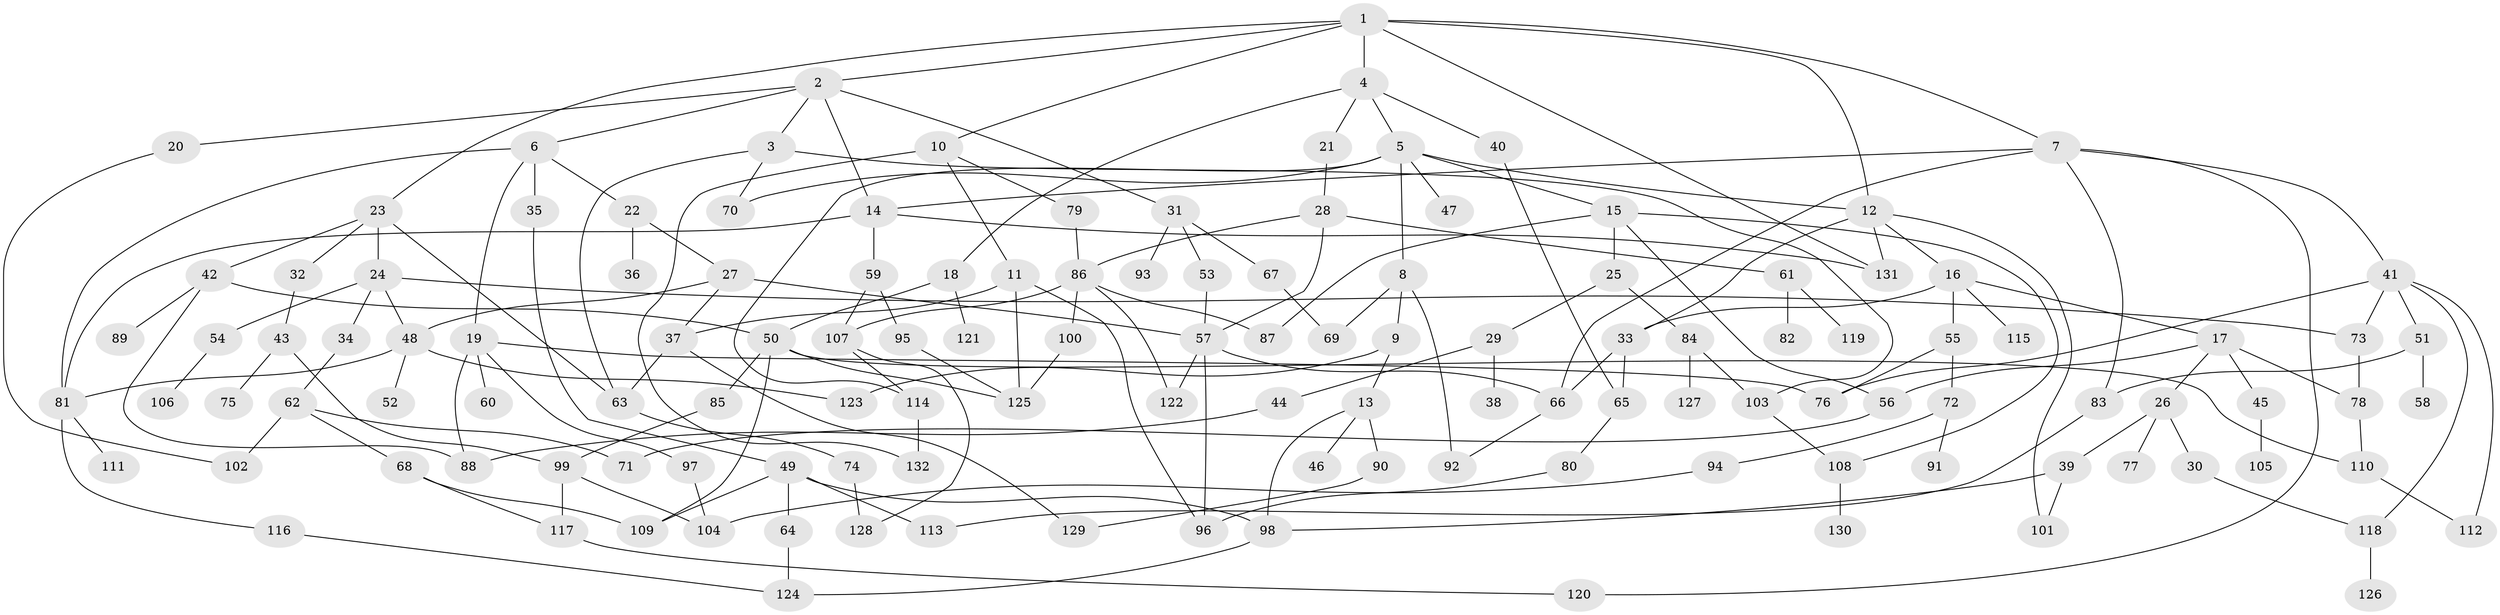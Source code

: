 // coarse degree distribution, {11: 0.010638297872340425, 5: 0.10638297872340426, 4: 0.20212765957446807, 6: 0.05319148936170213, 3: 0.2553191489361702, 2: 0.23404255319148937, 1: 0.1276595744680851, 7: 0.010638297872340425}
// Generated by graph-tools (version 1.1) at 2025/48/03/04/25 22:48:44]
// undirected, 132 vertices, 193 edges
graph export_dot {
  node [color=gray90,style=filled];
  1;
  2;
  3;
  4;
  5;
  6;
  7;
  8;
  9;
  10;
  11;
  12;
  13;
  14;
  15;
  16;
  17;
  18;
  19;
  20;
  21;
  22;
  23;
  24;
  25;
  26;
  27;
  28;
  29;
  30;
  31;
  32;
  33;
  34;
  35;
  36;
  37;
  38;
  39;
  40;
  41;
  42;
  43;
  44;
  45;
  46;
  47;
  48;
  49;
  50;
  51;
  52;
  53;
  54;
  55;
  56;
  57;
  58;
  59;
  60;
  61;
  62;
  63;
  64;
  65;
  66;
  67;
  68;
  69;
  70;
  71;
  72;
  73;
  74;
  75;
  76;
  77;
  78;
  79;
  80;
  81;
  82;
  83;
  84;
  85;
  86;
  87;
  88;
  89;
  90;
  91;
  92;
  93;
  94;
  95;
  96;
  97;
  98;
  99;
  100;
  101;
  102;
  103;
  104;
  105;
  106;
  107;
  108;
  109;
  110;
  111;
  112;
  113;
  114;
  115;
  116;
  117;
  118;
  119;
  120;
  121;
  122;
  123;
  124;
  125;
  126;
  127;
  128;
  129;
  130;
  131;
  132;
  1 -- 2;
  1 -- 4;
  1 -- 7;
  1 -- 10;
  1 -- 12;
  1 -- 23;
  1 -- 131;
  2 -- 3;
  2 -- 6;
  2 -- 20;
  2 -- 31;
  2 -- 14;
  3 -- 70;
  3 -- 63;
  3 -- 103;
  4 -- 5;
  4 -- 18;
  4 -- 21;
  4 -- 40;
  5 -- 8;
  5 -- 15;
  5 -- 47;
  5 -- 114;
  5 -- 70;
  5 -- 12;
  6 -- 19;
  6 -- 22;
  6 -- 35;
  6 -- 81;
  7 -- 14;
  7 -- 41;
  7 -- 66;
  7 -- 83;
  7 -- 120;
  8 -- 9;
  8 -- 69;
  8 -- 92;
  9 -- 13;
  9 -- 123;
  10 -- 11;
  10 -- 79;
  10 -- 132;
  11 -- 37;
  11 -- 96;
  11 -- 125;
  12 -- 16;
  12 -- 131;
  12 -- 33;
  12 -- 101;
  13 -- 46;
  13 -- 90;
  13 -- 98;
  14 -- 59;
  14 -- 81;
  14 -- 131;
  15 -- 25;
  15 -- 87;
  15 -- 56;
  15 -- 108;
  16 -- 17;
  16 -- 33;
  16 -- 55;
  16 -- 115;
  17 -- 26;
  17 -- 45;
  17 -- 56;
  17 -- 78;
  18 -- 121;
  18 -- 50;
  19 -- 60;
  19 -- 76;
  19 -- 97;
  19 -- 88;
  20 -- 102;
  21 -- 28;
  22 -- 27;
  22 -- 36;
  23 -- 24;
  23 -- 32;
  23 -- 42;
  23 -- 63;
  24 -- 34;
  24 -- 54;
  24 -- 73;
  24 -- 48;
  25 -- 29;
  25 -- 84;
  26 -- 30;
  26 -- 39;
  26 -- 77;
  27 -- 48;
  27 -- 57;
  27 -- 37;
  28 -- 61;
  28 -- 86;
  28 -- 57;
  29 -- 38;
  29 -- 44;
  30 -- 118;
  31 -- 53;
  31 -- 67;
  31 -- 93;
  32 -- 43;
  33 -- 65;
  33 -- 66;
  34 -- 62;
  35 -- 49;
  37 -- 129;
  37 -- 63;
  39 -- 101;
  39 -- 98;
  40 -- 65;
  41 -- 51;
  41 -- 118;
  41 -- 73;
  41 -- 112;
  41 -- 76;
  42 -- 50;
  42 -- 89;
  42 -- 88;
  43 -- 75;
  43 -- 99;
  44 -- 88;
  45 -- 105;
  48 -- 52;
  48 -- 81;
  48 -- 123;
  49 -- 64;
  49 -- 98;
  49 -- 113;
  49 -- 109;
  50 -- 85;
  50 -- 109;
  50 -- 110;
  50 -- 125;
  51 -- 58;
  51 -- 83;
  53 -- 57;
  54 -- 106;
  55 -- 72;
  55 -- 76;
  56 -- 71;
  57 -- 96;
  57 -- 122;
  57 -- 66;
  59 -- 95;
  59 -- 107;
  61 -- 82;
  61 -- 119;
  62 -- 68;
  62 -- 102;
  62 -- 71;
  63 -- 74;
  64 -- 124;
  65 -- 80;
  66 -- 92;
  67 -- 69;
  68 -- 117;
  68 -- 109;
  72 -- 91;
  72 -- 94;
  73 -- 78;
  74 -- 128;
  78 -- 110;
  79 -- 86;
  80 -- 96;
  81 -- 111;
  81 -- 116;
  83 -- 113;
  84 -- 103;
  84 -- 127;
  85 -- 99;
  86 -- 100;
  86 -- 107;
  86 -- 87;
  86 -- 122;
  90 -- 129;
  94 -- 104;
  95 -- 125;
  97 -- 104;
  98 -- 124;
  99 -- 104;
  99 -- 117;
  100 -- 125;
  103 -- 108;
  107 -- 128;
  107 -- 114;
  108 -- 130;
  110 -- 112;
  114 -- 132;
  116 -- 124;
  117 -- 120;
  118 -- 126;
}
